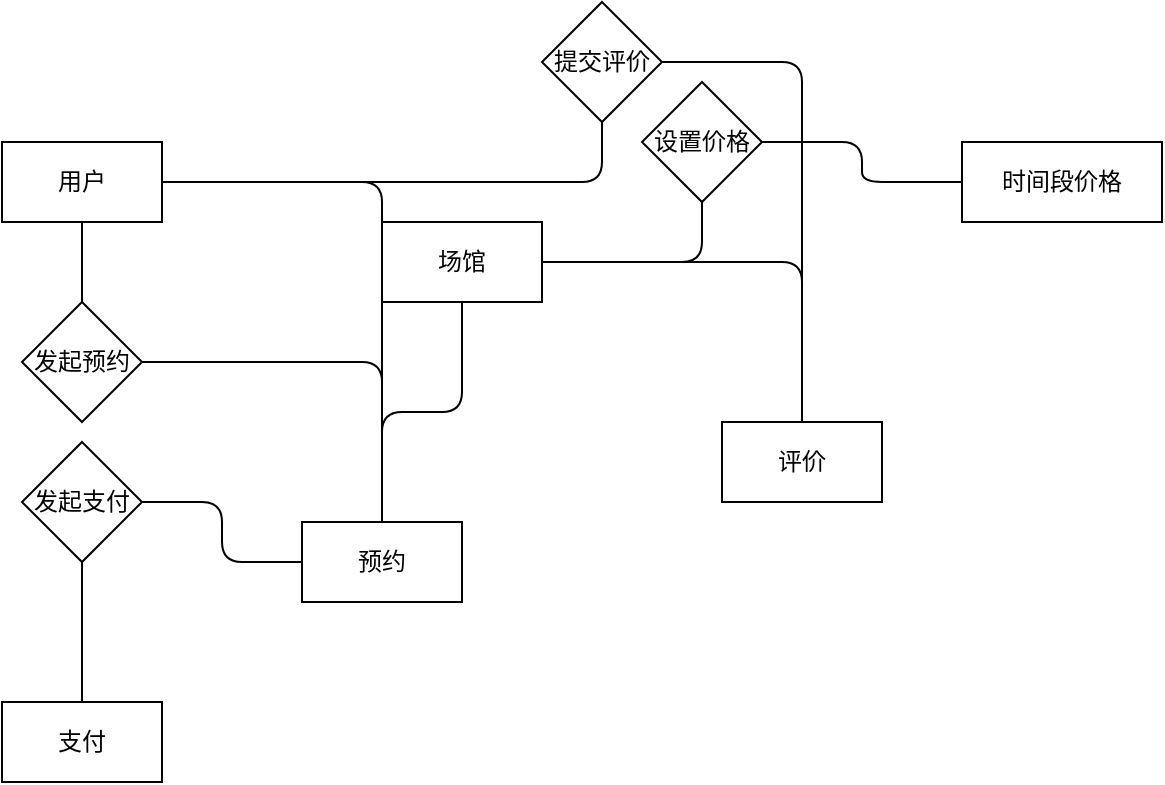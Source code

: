 <mxfile>
    <diagram name="ER图" id="venue-reservation-system">
        <mxGraphModel dx="1025" dy="1879" grid="1" gridSize="10" guides="1" tooltips="1" connect="1" arrows="1" fold="1" page="1" pageScale="1" pageWidth="850" pageHeight="1100" math="0" shadow="0">
            <root>
                <mxCell id="0"/>
                <mxCell id="1" parent="0"/>
                <mxCell id="user" value="用户" style="shape=rectangle;whiteSpace=wrap;html=1;" parent="1" vertex="1">
                    <mxGeometry x="60" y="60" width="80" height="40" as="geometry"/>
                </mxCell>
                <mxCell id="venue" value="场馆" style="shape=rectangle;whiteSpace=wrap;html=1;" parent="1" vertex="1">
                    <mxGeometry x="250" y="100" width="80" height="40" as="geometry"/>
                </mxCell>
                <mxCell id="timeslotprice" value="时间段价格" style="shape=rectangle;whiteSpace=wrap;html=1;" parent="1" vertex="1">
                    <mxGeometry x="540" y="60" width="100" height="40" as="geometry"/>
                </mxCell>
                <mxCell id="reservation" value="预约" style="shape=rectangle;whiteSpace=wrap;html=1;" parent="1" vertex="1">
                    <mxGeometry x="210" y="250" width="80" height="40" as="geometry"/>
                </mxCell>
                <mxCell id="payment" value="支付" style="shape=rectangle;whiteSpace=wrap;html=1;" parent="1" vertex="1">
                    <mxGeometry x="60" y="340" width="80" height="40" as="geometry"/>
                </mxCell>
                <mxCell id="evaluation" value="评价" style="shape=rectangle;whiteSpace=wrap;html=1;" parent="1" vertex="1">
                    <mxGeometry x="420" y="200" width="80" height="40" as="geometry"/>
                </mxCell>
                <mxCell id="act_reserve" value="发起预约" style="shape=rhombus;whiteSpace=wrap;html=1;" parent="1" vertex="1">
                    <mxGeometry x="70" y="140" width="60" height="60" as="geometry"/>
                </mxCell>
                <mxCell id="act_pay" value="发起支付" style="shape=rhombus;whiteSpace=wrap;html=1;" parent="1" vertex="1">
                    <mxGeometry x="70" y="210" width="60" height="60" as="geometry"/>
                </mxCell>
                <mxCell id="act_evaluate" value="提交评价" style="shape=rhombus;whiteSpace=wrap;html=1;" parent="1" vertex="1">
                    <mxGeometry x="330" y="-10" width="60" height="60" as="geometry"/>
                </mxCell>
                <mxCell id="act_setprice" value="设置价格" style="shape=rhombus;whiteSpace=wrap;html=1;" parent="1" vertex="1">
                    <mxGeometry x="380" y="30" width="60" height="60" as="geometry"/>
                </mxCell>
                <mxCell id="user2act_reserve" style="edgeStyle=orthogonalEdgeStyle;endArrow=none;" parent="1" source="user" target="act_reserve" edge="1">
                    <mxGeometry relative="1" as="geometry"/>
                </mxCell>
                <mxCell id="act_reserve2reservation" style="edgeStyle=orthogonalEdgeStyle;endArrow=none;" parent="1" source="act_reserve" target="reservation" edge="1">
                    <mxGeometry relative="1" as="geometry"/>
                </mxCell>
                <mxCell id="reservation2act_pay" style="edgeStyle=orthogonalEdgeStyle;endArrow=none;" parent="1" source="reservation" target="act_pay" edge="1">
                    <mxGeometry relative="1" as="geometry"/>
                </mxCell>
                <mxCell id="act_pay2payment" style="edgeStyle=orthogonalEdgeStyle;endArrow=none;" parent="1" source="act_pay" target="payment" edge="1">
                    <mxGeometry relative="1" as="geometry"/>
                </mxCell>
                <mxCell id="user2act_evaluate" style="edgeStyle=orthogonalEdgeStyle;endArrow=none;" parent="1" source="user" target="act_evaluate" edge="1">
                    <mxGeometry relative="1" as="geometry"/>
                </mxCell>
                <mxCell id="act_evaluate2evaluation" style="edgeStyle=orthogonalEdgeStyle;endArrow=none;" parent="1" source="act_evaluate" target="evaluation" edge="1">
                    <mxGeometry relative="1" as="geometry"/>
                </mxCell>
                <mxCell id="venue2act_setprice" style="edgeStyle=orthogonalEdgeStyle;endArrow=none;" parent="1" source="venue" target="act_setprice" edge="1">
                    <mxGeometry relative="1" as="geometry"/>
                </mxCell>
                <mxCell id="act_setprice2timeslotprice" style="edgeStyle=orthogonalEdgeStyle;endArrow=none;" parent="1" source="act_setprice" target="timeslotprice" edge="1">
                    <mxGeometry relative="1" as="geometry"/>
                </mxCell>
                <mxCell id="user2reservation" style="edgeStyle=orthogonalEdgeStyle;endArrow=none;" parent="1" source="user" target="reservation" edge="1">
                    <mxGeometry relative="1" as="geometry"/>
                </mxCell>
                <mxCell id="venue2reservation" style="edgeStyle=orthogonalEdgeStyle;endArrow=none;" parent="1" source="venue" target="reservation" edge="1">
                    <mxGeometry relative="1" as="geometry"/>
                </mxCell>
                <mxCell id="venue2evaluation" style="edgeStyle=orthogonalEdgeStyle;endArrow=none;" parent="1" source="venue" target="evaluation" edge="1">
                    <mxGeometry relative="1" as="geometry"/>
                </mxCell>
            </root>
        </mxGraphModel>
    </diagram>
</mxfile>